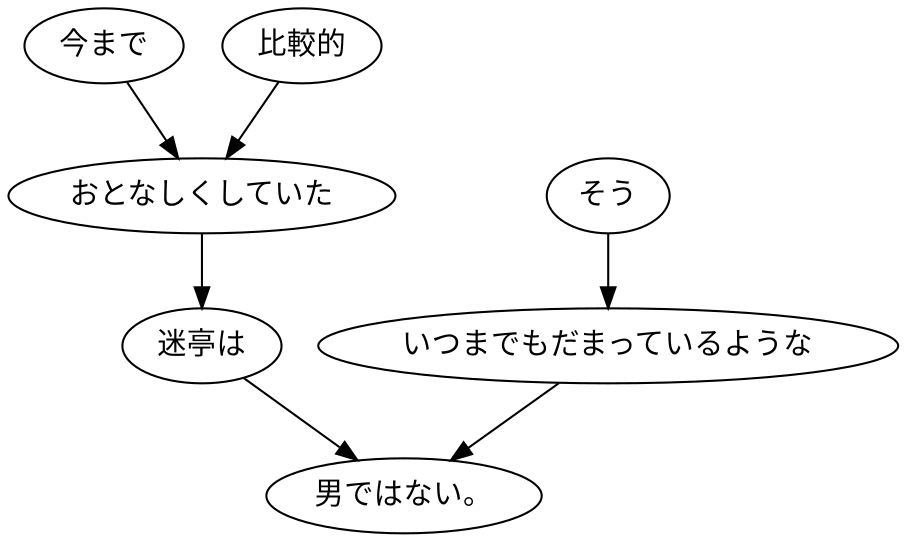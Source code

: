 digraph graph3788 {
	node0 [label="今まで"];
	node1 [label="比較的"];
	node2 [label="おとなしくしていた"];
	node3 [label="迷亭は"];
	node4 [label="そう"];
	node5 [label="いつまでもだまっているような"];
	node6 [label="男ではない。"];
	node0 -> node2;
	node1 -> node2;
	node2 -> node3;
	node3 -> node6;
	node4 -> node5;
	node5 -> node6;
}
